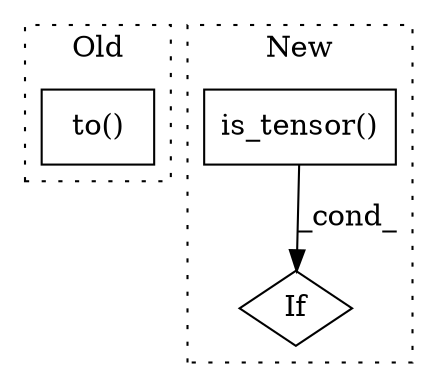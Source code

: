 digraph G {
subgraph cluster0 {
1 [label="to()" a="75" s="15491,15510" l="8,1" shape="box"];
label = "Old";
style="dotted";
}
subgraph cluster1 {
2 [label="is_tensor()" a="75" s="20751,20768" l="16,1" shape="box"];
3 [label="If" a="96" s="20751" l="48" shape="diamond"];
label = "New";
style="dotted";
}
2 -> 3 [label="_cond_"];
}